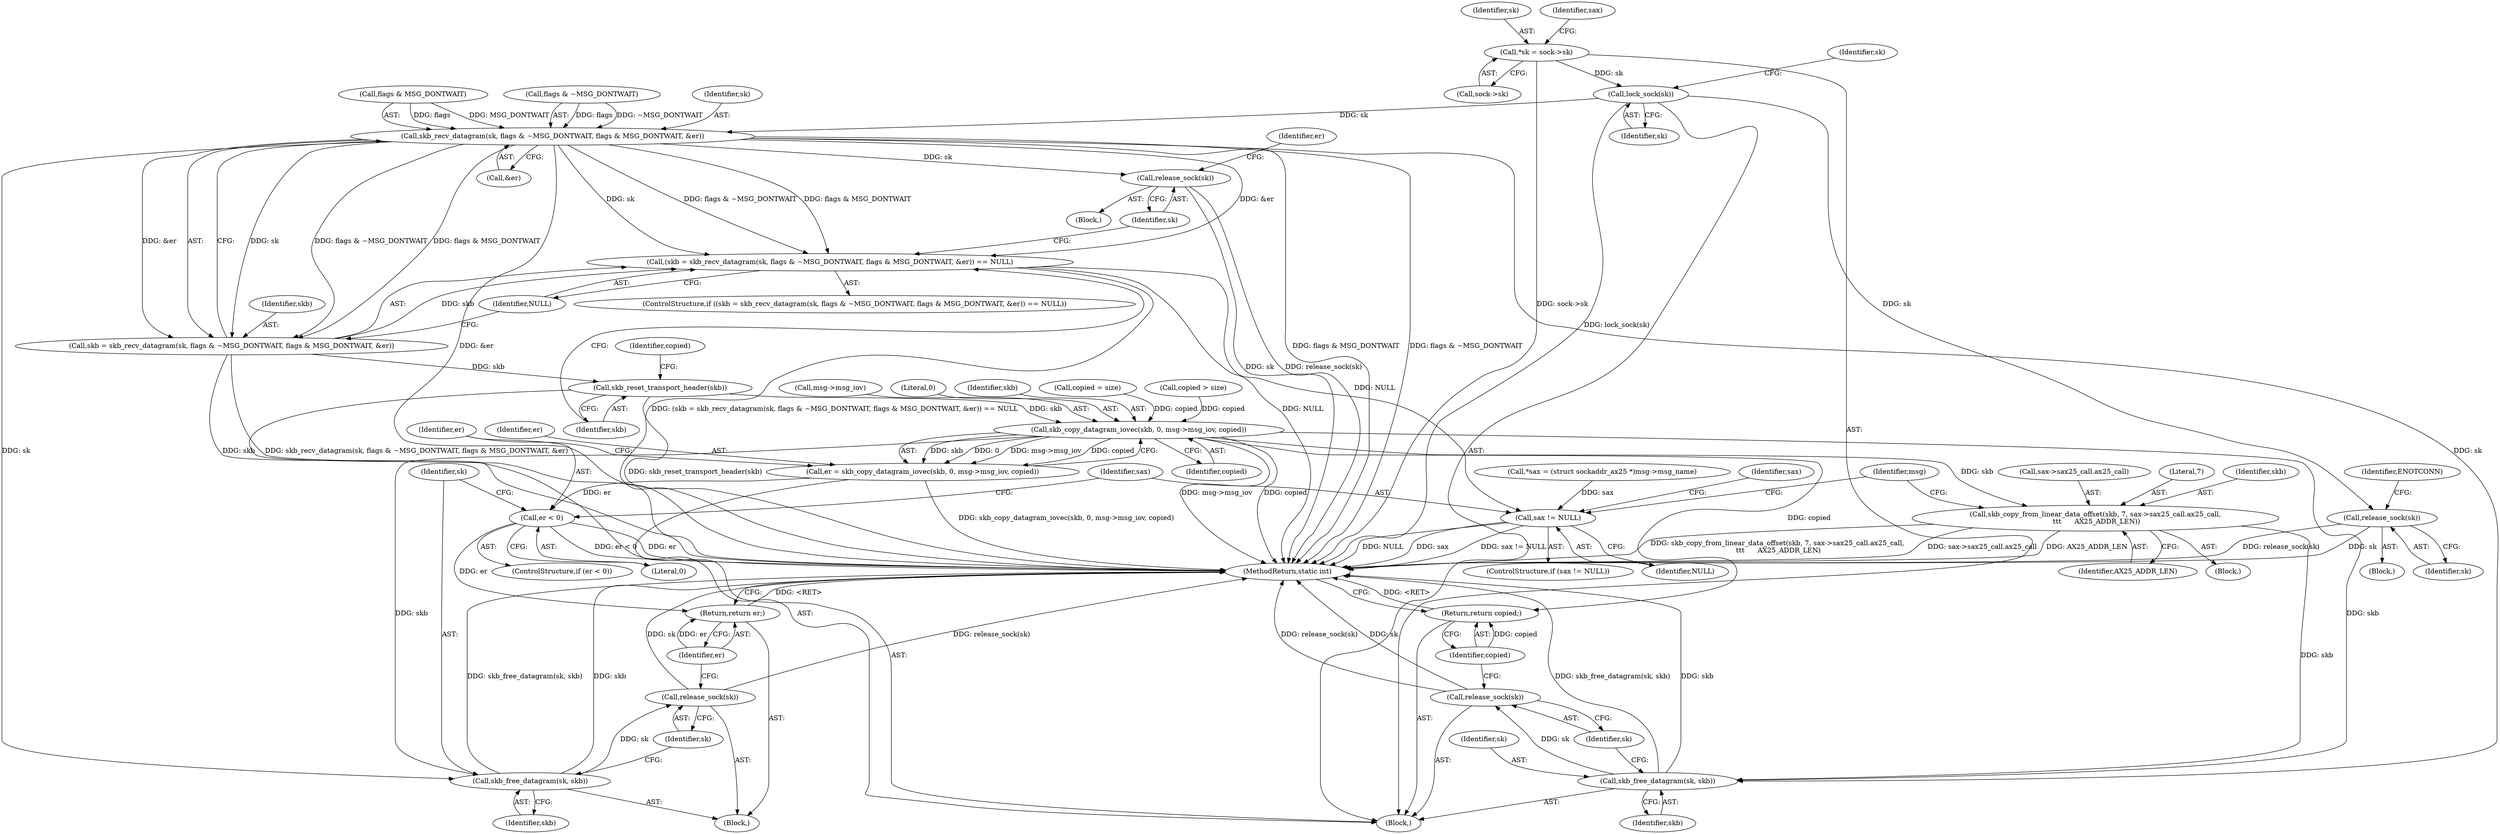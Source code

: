 digraph "0_linux_3ce5efad47b62c57a4f5c54248347085a750ce0e@pointer" {
"1000110" [label="(Call,*sk = sock->sk)"];
"1000126" [label="(Call,lock_sock(sk))"];
"1000135" [label="(Call,release_sock(sk))"];
"1000144" [label="(Call,skb_recv_datagram(sk, flags & ~MSG_DONTWAIT, flags & MSG_DONTWAIT, &er))"];
"1000141" [label="(Call,(skb = skb_recv_datagram(sk, flags & ~MSG_DONTWAIT, flags & MSG_DONTWAIT, &er)) == NULL)"];
"1000202" [label="(Call,sax != NULL)"];
"1000142" [label="(Call,skb = skb_recv_datagram(sk, flags & ~MSG_DONTWAIT, flags & MSG_DONTWAIT, &er))"];
"1000160" [label="(Call,skb_reset_transport_header(skb))"];
"1000182" [label="(Call,skb_copy_datagram_iovec(skb, 0, msg->msg_iov, copied))"];
"1000180" [label="(Call,er = skb_copy_datagram_iovec(skb, 0, msg->msg_iov, copied))"];
"1000190" [label="(Call,er < 0)"];
"1000199" [label="(Return,return er;)"];
"1000194" [label="(Call,skb_free_datagram(sk, skb))"];
"1000197" [label="(Call,release_sock(sk))"];
"1000216" [label="(Call,skb_copy_from_linear_data_offset(skb, 7, sax->sax25_call.ax25_call,\n \t\t\t      AX25_ADDR_LEN))"];
"1000232" [label="(Call,skb_free_datagram(sk, skb))"];
"1000235" [label="(Call,release_sock(sk))"];
"1000237" [label="(Return,return copied;)"];
"1000156" [label="(Call,release_sock(sk))"];
"1000204" [label="(Identifier,NULL)"];
"1000234" [label="(Identifier,skb)"];
"1000238" [label="(Identifier,copied)"];
"1000227" [label="(Identifier,msg)"];
"1000149" [label="(Call,flags & MSG_DONTWAIT)"];
"1000141" [label="(Call,(skb = skb_recv_datagram(sk, flags & ~MSG_DONTWAIT, flags & MSG_DONTWAIT, &er)) == NULL)"];
"1000126" [label="(Call,lock_sock(sk))"];
"1000201" [label="(ControlStructure,if (sax != NULL))"];
"1000146" [label="(Call,flags & ~MSG_DONTWAIT)"];
"1000160" [label="(Call,skb_reset_transport_header(skb))"];
"1000202" [label="(Call,sax != NULL)"];
"1000193" [label="(Block,)"];
"1000219" [label="(Call,sax->sax25_call.ax25_call)"];
"1000198" [label="(Identifier,sk)"];
"1000156" [label="(Call,release_sock(sk))"];
"1000184" [label="(Literal,0)"];
"1000197" [label="(Call,release_sock(sk))"];
"1000224" [label="(Identifier,AX25_ADDR_LEN)"];
"1000233" [label="(Identifier,sk)"];
"1000127" [label="(Identifier,sk)"];
"1000152" [label="(Call,&er)"];
"1000180" [label="(Call,er = skb_copy_datagram_iovec(skb, 0, msg->msg_iov, copied))"];
"1000189" [label="(ControlStructure,if (er < 0))"];
"1000232" [label="(Call,skb_free_datagram(sk, skb))"];
"1000192" [label="(Literal,0)"];
"1000195" [label="(Identifier,sk)"];
"1000112" [label="(Call,sock->sk)"];
"1000194" [label="(Call,skb_free_datagram(sk, skb))"];
"1000157" [label="(Identifier,sk)"];
"1000218" [label="(Literal,7)"];
"1000139" [label="(Identifier,ENOTCONN)"];
"1000216" [label="(Call,skb_copy_from_linear_data_offset(skb, 7, sax->sax25_call.ax25_call,\n \t\t\t      AX25_ADDR_LEN))"];
"1000182" [label="(Call,skb_copy_datagram_iovec(skb, 0, msg->msg_iov, copied))"];
"1000181" [label="(Identifier,er)"];
"1000159" [label="(Identifier,er)"];
"1000163" [label="(Identifier,copied)"];
"1000161" [label="(Identifier,skb)"];
"1000190" [label="(Call,er < 0)"];
"1000143" [label="(Identifier,skb)"];
"1000136" [label="(Identifier,sk)"];
"1000131" [label="(Identifier,sk)"];
"1000191" [label="(Identifier,er)"];
"1000188" [label="(Identifier,copied)"];
"1000200" [label="(Identifier,er)"];
"1000217" [label="(Identifier,skb)"];
"1000116" [label="(Call,*sax = (struct sockaddr_ax25 *)msg->msg_name)"];
"1000183" [label="(Identifier,skb)"];
"1000155" [label="(Block,)"];
"1000199" [label="(Return,return er;)"];
"1000111" [label="(Identifier,sk)"];
"1000134" [label="(Block,)"];
"1000237" [label="(Return,return copied;)"];
"1000145" [label="(Identifier,sk)"];
"1000140" [label="(ControlStructure,if ((skb = skb_recv_datagram(sk, flags & ~MSG_DONTWAIT, flags & MSG_DONTWAIT, &er)) == NULL))"];
"1000108" [label="(Block,)"];
"1000154" [label="(Identifier,NULL)"];
"1000172" [label="(Call,copied = size)"];
"1000142" [label="(Call,skb = skb_recv_datagram(sk, flags & ~MSG_DONTWAIT, flags & MSG_DONTWAIT, &er))"];
"1000236" [label="(Identifier,sk)"];
"1000135" [label="(Call,release_sock(sk))"];
"1000239" [label="(MethodReturn,static int)"];
"1000117" [label="(Identifier,sax)"];
"1000203" [label="(Identifier,sax)"];
"1000196" [label="(Identifier,skb)"];
"1000168" [label="(Call,copied > size)"];
"1000207" [label="(Identifier,sax)"];
"1000205" [label="(Block,)"];
"1000235" [label="(Call,release_sock(sk))"];
"1000185" [label="(Call,msg->msg_iov)"];
"1000144" [label="(Call,skb_recv_datagram(sk, flags & ~MSG_DONTWAIT, flags & MSG_DONTWAIT, &er))"];
"1000110" [label="(Call,*sk = sock->sk)"];
"1000110" -> "1000108"  [label="AST: "];
"1000110" -> "1000112"  [label="CFG: "];
"1000111" -> "1000110"  [label="AST: "];
"1000112" -> "1000110"  [label="AST: "];
"1000117" -> "1000110"  [label="CFG: "];
"1000110" -> "1000239"  [label="DDG: sock->sk"];
"1000110" -> "1000126"  [label="DDG: sk"];
"1000126" -> "1000108"  [label="AST: "];
"1000126" -> "1000127"  [label="CFG: "];
"1000127" -> "1000126"  [label="AST: "];
"1000131" -> "1000126"  [label="CFG: "];
"1000126" -> "1000239"  [label="DDG: lock_sock(sk)"];
"1000126" -> "1000135"  [label="DDG: sk"];
"1000126" -> "1000144"  [label="DDG: sk"];
"1000135" -> "1000134"  [label="AST: "];
"1000135" -> "1000136"  [label="CFG: "];
"1000136" -> "1000135"  [label="AST: "];
"1000139" -> "1000135"  [label="CFG: "];
"1000135" -> "1000239"  [label="DDG: release_sock(sk)"];
"1000135" -> "1000239"  [label="DDG: sk"];
"1000144" -> "1000142"  [label="AST: "];
"1000144" -> "1000152"  [label="CFG: "];
"1000145" -> "1000144"  [label="AST: "];
"1000146" -> "1000144"  [label="AST: "];
"1000149" -> "1000144"  [label="AST: "];
"1000152" -> "1000144"  [label="AST: "];
"1000142" -> "1000144"  [label="CFG: "];
"1000144" -> "1000239"  [label="DDG: &er"];
"1000144" -> "1000239"  [label="DDG: flags & MSG_DONTWAIT"];
"1000144" -> "1000239"  [label="DDG: flags & ~MSG_DONTWAIT"];
"1000144" -> "1000141"  [label="DDG: sk"];
"1000144" -> "1000141"  [label="DDG: flags & ~MSG_DONTWAIT"];
"1000144" -> "1000141"  [label="DDG: flags & MSG_DONTWAIT"];
"1000144" -> "1000141"  [label="DDG: &er"];
"1000144" -> "1000142"  [label="DDG: sk"];
"1000144" -> "1000142"  [label="DDG: flags & ~MSG_DONTWAIT"];
"1000144" -> "1000142"  [label="DDG: flags & MSG_DONTWAIT"];
"1000144" -> "1000142"  [label="DDG: &er"];
"1000146" -> "1000144"  [label="DDG: flags"];
"1000146" -> "1000144"  [label="DDG: ~MSG_DONTWAIT"];
"1000149" -> "1000144"  [label="DDG: flags"];
"1000149" -> "1000144"  [label="DDG: MSG_DONTWAIT"];
"1000144" -> "1000156"  [label="DDG: sk"];
"1000144" -> "1000194"  [label="DDG: sk"];
"1000144" -> "1000232"  [label="DDG: sk"];
"1000141" -> "1000140"  [label="AST: "];
"1000141" -> "1000154"  [label="CFG: "];
"1000142" -> "1000141"  [label="AST: "];
"1000154" -> "1000141"  [label="AST: "];
"1000157" -> "1000141"  [label="CFG: "];
"1000161" -> "1000141"  [label="CFG: "];
"1000141" -> "1000239"  [label="DDG: (skb = skb_recv_datagram(sk, flags & ~MSG_DONTWAIT, flags & MSG_DONTWAIT, &er)) == NULL"];
"1000141" -> "1000239"  [label="DDG: NULL"];
"1000142" -> "1000141"  [label="DDG: skb"];
"1000141" -> "1000202"  [label="DDG: NULL"];
"1000202" -> "1000201"  [label="AST: "];
"1000202" -> "1000204"  [label="CFG: "];
"1000203" -> "1000202"  [label="AST: "];
"1000204" -> "1000202"  [label="AST: "];
"1000207" -> "1000202"  [label="CFG: "];
"1000227" -> "1000202"  [label="CFG: "];
"1000202" -> "1000239"  [label="DDG: sax"];
"1000202" -> "1000239"  [label="DDG: sax != NULL"];
"1000202" -> "1000239"  [label="DDG: NULL"];
"1000116" -> "1000202"  [label="DDG: sax"];
"1000143" -> "1000142"  [label="AST: "];
"1000154" -> "1000142"  [label="CFG: "];
"1000142" -> "1000239"  [label="DDG: skb_recv_datagram(sk, flags & ~MSG_DONTWAIT, flags & MSG_DONTWAIT, &er)"];
"1000142" -> "1000239"  [label="DDG: skb"];
"1000142" -> "1000160"  [label="DDG: skb"];
"1000160" -> "1000108"  [label="AST: "];
"1000160" -> "1000161"  [label="CFG: "];
"1000161" -> "1000160"  [label="AST: "];
"1000163" -> "1000160"  [label="CFG: "];
"1000160" -> "1000239"  [label="DDG: skb_reset_transport_header(skb)"];
"1000160" -> "1000182"  [label="DDG: skb"];
"1000182" -> "1000180"  [label="AST: "];
"1000182" -> "1000188"  [label="CFG: "];
"1000183" -> "1000182"  [label="AST: "];
"1000184" -> "1000182"  [label="AST: "];
"1000185" -> "1000182"  [label="AST: "];
"1000188" -> "1000182"  [label="AST: "];
"1000180" -> "1000182"  [label="CFG: "];
"1000182" -> "1000239"  [label="DDG: msg->msg_iov"];
"1000182" -> "1000239"  [label="DDG: copied"];
"1000182" -> "1000180"  [label="DDG: skb"];
"1000182" -> "1000180"  [label="DDG: 0"];
"1000182" -> "1000180"  [label="DDG: msg->msg_iov"];
"1000182" -> "1000180"  [label="DDG: copied"];
"1000168" -> "1000182"  [label="DDG: copied"];
"1000172" -> "1000182"  [label="DDG: copied"];
"1000182" -> "1000194"  [label="DDG: skb"];
"1000182" -> "1000216"  [label="DDG: skb"];
"1000182" -> "1000232"  [label="DDG: skb"];
"1000182" -> "1000237"  [label="DDG: copied"];
"1000180" -> "1000108"  [label="AST: "];
"1000181" -> "1000180"  [label="AST: "];
"1000191" -> "1000180"  [label="CFG: "];
"1000180" -> "1000239"  [label="DDG: skb_copy_datagram_iovec(skb, 0, msg->msg_iov, copied)"];
"1000180" -> "1000190"  [label="DDG: er"];
"1000190" -> "1000189"  [label="AST: "];
"1000190" -> "1000192"  [label="CFG: "];
"1000191" -> "1000190"  [label="AST: "];
"1000192" -> "1000190"  [label="AST: "];
"1000195" -> "1000190"  [label="CFG: "];
"1000203" -> "1000190"  [label="CFG: "];
"1000190" -> "1000239"  [label="DDG: er < 0"];
"1000190" -> "1000239"  [label="DDG: er"];
"1000190" -> "1000199"  [label="DDG: er"];
"1000199" -> "1000193"  [label="AST: "];
"1000199" -> "1000200"  [label="CFG: "];
"1000200" -> "1000199"  [label="AST: "];
"1000239" -> "1000199"  [label="CFG: "];
"1000199" -> "1000239"  [label="DDG: <RET>"];
"1000200" -> "1000199"  [label="DDG: er"];
"1000194" -> "1000193"  [label="AST: "];
"1000194" -> "1000196"  [label="CFG: "];
"1000195" -> "1000194"  [label="AST: "];
"1000196" -> "1000194"  [label="AST: "];
"1000198" -> "1000194"  [label="CFG: "];
"1000194" -> "1000239"  [label="DDG: skb_free_datagram(sk, skb)"];
"1000194" -> "1000239"  [label="DDG: skb"];
"1000194" -> "1000197"  [label="DDG: sk"];
"1000197" -> "1000193"  [label="AST: "];
"1000197" -> "1000198"  [label="CFG: "];
"1000198" -> "1000197"  [label="AST: "];
"1000200" -> "1000197"  [label="CFG: "];
"1000197" -> "1000239"  [label="DDG: release_sock(sk)"];
"1000197" -> "1000239"  [label="DDG: sk"];
"1000216" -> "1000205"  [label="AST: "];
"1000216" -> "1000224"  [label="CFG: "];
"1000217" -> "1000216"  [label="AST: "];
"1000218" -> "1000216"  [label="AST: "];
"1000219" -> "1000216"  [label="AST: "];
"1000224" -> "1000216"  [label="AST: "];
"1000227" -> "1000216"  [label="CFG: "];
"1000216" -> "1000239"  [label="DDG: skb_copy_from_linear_data_offset(skb, 7, sax->sax25_call.ax25_call,\n \t\t\t      AX25_ADDR_LEN)"];
"1000216" -> "1000239"  [label="DDG: sax->sax25_call.ax25_call"];
"1000216" -> "1000239"  [label="DDG: AX25_ADDR_LEN"];
"1000216" -> "1000232"  [label="DDG: skb"];
"1000232" -> "1000108"  [label="AST: "];
"1000232" -> "1000234"  [label="CFG: "];
"1000233" -> "1000232"  [label="AST: "];
"1000234" -> "1000232"  [label="AST: "];
"1000236" -> "1000232"  [label="CFG: "];
"1000232" -> "1000239"  [label="DDG: skb_free_datagram(sk, skb)"];
"1000232" -> "1000239"  [label="DDG: skb"];
"1000232" -> "1000235"  [label="DDG: sk"];
"1000235" -> "1000108"  [label="AST: "];
"1000235" -> "1000236"  [label="CFG: "];
"1000236" -> "1000235"  [label="AST: "];
"1000238" -> "1000235"  [label="CFG: "];
"1000235" -> "1000239"  [label="DDG: sk"];
"1000235" -> "1000239"  [label="DDG: release_sock(sk)"];
"1000237" -> "1000108"  [label="AST: "];
"1000237" -> "1000238"  [label="CFG: "];
"1000238" -> "1000237"  [label="AST: "];
"1000239" -> "1000237"  [label="CFG: "];
"1000237" -> "1000239"  [label="DDG: <RET>"];
"1000238" -> "1000237"  [label="DDG: copied"];
"1000156" -> "1000155"  [label="AST: "];
"1000156" -> "1000157"  [label="CFG: "];
"1000157" -> "1000156"  [label="AST: "];
"1000159" -> "1000156"  [label="CFG: "];
"1000156" -> "1000239"  [label="DDG: sk"];
"1000156" -> "1000239"  [label="DDG: release_sock(sk)"];
}
